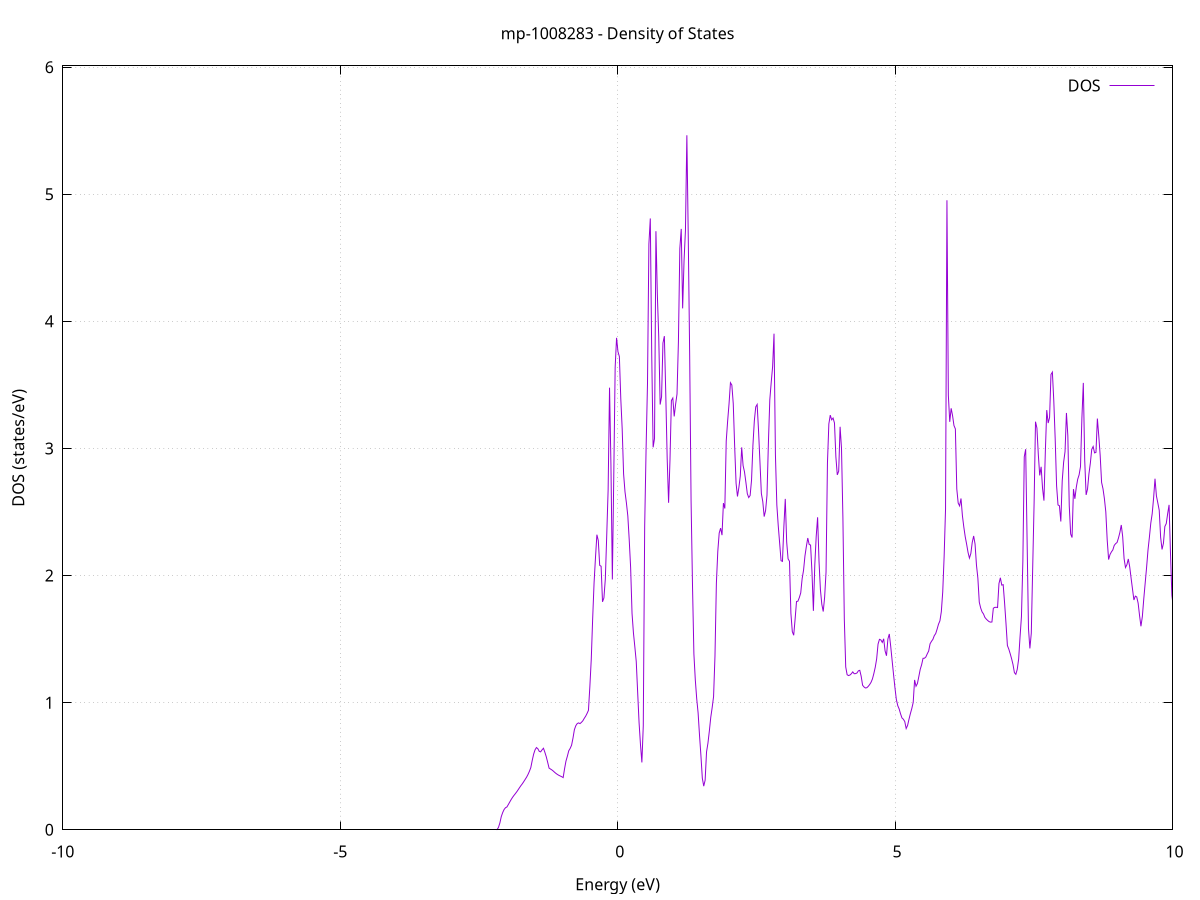 set title 'mp-1008283 - Density of States'
set xlabel 'Energy (eV)'
set ylabel 'DOS (states/eV)'
set grid
set xrange [-10:10]
set yrange [0:6.010]
set xzeroaxis lt -1
set terminal png size 800,600
set output 'mp-1008283_dos_gnuplot.png'
plot '-' using 1:2 with lines title 'DOS'
-31.488400 0.000000
-31.463100 0.000000
-31.437800 0.000000
-31.412400 0.000000
-31.387100 0.000000
-31.361800 0.000000
-31.336400 0.000000
-31.311100 0.000000
-31.285700 0.000000
-31.260400 0.000000
-31.235100 0.000000
-31.209700 0.000000
-31.184400 0.000000
-31.159100 0.000000
-31.133700 0.000000
-31.108400 0.000000
-31.083000 0.000000
-31.057700 0.000000
-31.032400 0.000000
-31.007000 0.000000
-30.981700 0.000000
-30.956400 0.000000
-30.931000 0.000000
-30.905700 0.000000
-30.880300 0.000000
-30.855000 0.000000
-30.829700 0.000000
-30.804300 0.000000
-30.779000 0.000000
-30.753700 0.000000
-30.728300 0.000000
-30.703000 0.000000
-30.677600 0.000000
-30.652300 0.000000
-30.627000 0.000000
-30.601600 0.000000
-30.576300 0.000000
-30.551000 0.000000
-30.525600 0.000000
-30.500300 0.000000
-30.474900 0.000000
-30.449600 0.000000
-30.424300 0.000000
-30.398900 0.000000
-30.373600 0.000000
-30.348300 0.000000
-30.322900 0.000000
-30.297600 0.000000
-30.272200 0.000000
-30.246900 0.000000
-30.221600 0.000000
-30.196200 0.000000
-30.170900 0.000000
-30.145600 0.000000
-30.120200 0.000000
-30.094900 0.000000
-30.069500 0.000000
-30.044200 0.000000
-30.018900 0.000000
-29.993500 0.000000
-29.968200 0.000000
-29.942900 0.000000
-29.917500 0.000000
-29.892200 0.000000
-29.866800 0.000000
-29.841500 0.000000
-29.816200 0.000000
-29.790800 0.000000
-29.765500 0.000000
-29.740200 0.000000
-29.714800 0.000000
-29.689500 0.000000
-29.664100 0.000000
-29.638800 0.000000
-29.613500 0.000000
-29.588100 0.000000
-29.562800 0.000000
-29.537500 0.000000
-29.512100 0.000000
-29.486800 0.000000
-29.461400 0.000000
-29.436100 0.000000
-29.410800 0.000000
-29.385400 0.000000
-29.360100 0.000000
-29.334800 0.000000
-29.309400 0.000000
-29.284100 0.000000
-29.258800 0.000000
-29.233400 0.000000
-29.208100 0.000000
-29.182700 5.782600
-29.157400 37.661200
-29.132100 29.494600
-29.106700 0.000000
-29.081400 0.000000
-29.056100 0.000000
-29.030700 0.000000
-29.005400 0.000000
-28.980000 0.000000
-28.954700 0.000000
-28.929400 0.000000
-28.904000 0.000000
-28.878700 0.000000
-28.853400 0.000000
-28.828000 0.000000
-28.802700 0.000000
-28.777300 0.000000
-28.752000 0.000000
-28.726700 0.000000
-28.701300 0.000000
-28.676000 0.000000
-28.650700 0.000000
-28.625300 0.000000
-28.600000 0.000000
-28.574600 0.000000
-28.549300 0.000000
-28.524000 0.000000
-28.498600 0.000000
-28.473300 0.000000
-28.448000 0.000000
-28.422600 0.000000
-28.397300 0.000000
-28.371900 0.000000
-28.346600 0.000000
-28.321300 0.000000
-28.295900 0.000000
-28.270600 0.000000
-28.245300 0.000000
-28.219900 0.000000
-28.194600 0.000000
-28.169200 0.000000
-28.143900 0.000000
-28.118600 0.000000
-28.093200 0.000000
-28.067900 0.000000
-28.042600 0.000000
-28.017200 0.000000
-27.991900 0.000000
-27.966500 0.000000
-27.941200 0.000000
-27.915900 0.000000
-27.890500 0.000000
-27.865200 0.000000
-27.839900 0.000000
-27.814500 0.000000
-27.789200 0.000000
-27.763800 0.000000
-27.738500 0.000000
-27.713200 0.000000
-27.687800 0.000000
-27.662500 0.000000
-27.637200 0.000000
-27.611800 0.000000
-27.586500 0.000000
-27.561100 0.000000
-27.535800 0.000000
-27.510500 0.000000
-27.485100 0.000000
-27.459800 0.000000
-27.434500 0.000000
-27.409100 0.000000
-27.383800 0.000000
-27.358400 0.000000
-27.333100 0.000000
-27.307800 0.000000
-27.282400 0.000000
-27.257100 0.000000
-27.231800 0.000000
-27.206400 0.000000
-27.181100 0.000000
-27.155700 0.000000
-27.130400 0.000000
-27.105100 0.000000
-27.079700 0.000000
-27.054400 0.000000
-27.029100 0.000000
-27.003700 0.000000
-26.978400 0.000000
-26.953000 0.000000
-26.927700 0.000000
-26.902400 0.000000
-26.877000 0.000000
-26.851700 0.000000
-26.826400 0.000000
-26.801000 0.000000
-26.775700 0.000000
-26.750300 0.000000
-26.725000 0.000000
-26.699700 0.000000
-26.674300 0.000000
-26.649000 0.000000
-26.623700 0.000000
-26.598300 0.000000
-26.573000 0.000000
-26.547700 0.000000
-26.522300 0.000000
-26.497000 0.000000
-26.471600 0.000000
-26.446300 0.000000
-26.421000 0.000000
-26.395600 0.000000
-26.370300 0.000000
-26.345000 0.000000
-26.319600 0.000000
-26.294300 0.000000
-26.268900 0.000000
-26.243600 0.000000
-26.218300 0.000000
-26.192900 0.000000
-26.167600 0.000000
-26.142300 0.000000
-26.116900 0.000000
-26.091600 0.000000
-26.066200 0.000000
-26.040900 0.000000
-26.015600 0.000000
-25.990200 0.000000
-25.964900 0.000000
-25.939600 0.000000
-25.914200 0.000000
-25.888900 0.000000
-25.863500 0.000000
-25.838200 0.000000
-25.812900 0.000000
-25.787500 0.000000
-25.762200 0.000000
-25.736900 0.000000
-25.711500 0.000000
-25.686200 0.000000
-25.660800 0.000000
-25.635500 0.000000
-25.610200 0.000000
-25.584800 0.000000
-25.559500 0.000000
-25.534200 0.000000
-25.508800 0.000000
-25.483500 0.000000
-25.458100 0.000000
-25.432800 0.000000
-25.407500 0.000000
-25.382100 0.000000
-25.356800 0.000000
-25.331500 0.000000
-25.306100 0.000000
-25.280800 0.000000
-25.255400 0.000000
-25.230100 0.000000
-25.204800 0.000000
-25.179400 0.000000
-25.154100 0.000000
-25.128800 0.000000
-25.103400 0.000000
-25.078100 0.000000
-25.052700 0.000000
-25.027400 0.000000
-25.002100 0.000000
-24.976700 0.000000
-24.951400 0.000000
-24.926100 0.000000
-24.900700 0.000000
-24.875400 0.000000
-24.850000 0.000000
-24.824700 0.000000
-24.799400 0.000000
-24.774000 0.000000
-24.748700 0.000000
-24.723400 0.000000
-24.698000 0.000000
-24.672700 0.000000
-24.647300 0.000000
-24.622000 0.000000
-24.596700 0.000000
-24.571300 0.000000
-24.546000 0.000000
-24.520700 0.000000
-24.495300 0.000000
-24.470000 0.000000
-24.444600 0.000000
-24.419300 0.000000
-24.394000 0.000000
-24.368600 0.000000
-24.343300 0.000000
-24.318000 0.000000
-24.292600 0.000000
-24.267300 0.000000
-24.241900 0.000000
-24.216600 0.000000
-24.191300 0.000000
-24.165900 0.000000
-24.140600 0.000000
-24.115300 0.000000
-24.089900 0.000000
-24.064600 0.000000
-24.039300 0.000000
-24.013900 0.000000
-23.988600 0.000000
-23.963200 0.000000
-23.937900 0.000000
-23.912600 0.000000
-23.887200 0.000000
-23.861900 0.000000
-23.836600 0.000000
-23.811200 0.000000
-23.785900 0.000000
-23.760500 0.000000
-23.735200 0.000000
-23.709900 0.000000
-23.684500 0.000000
-23.659200 0.000000
-23.633900 0.000000
-23.608500 0.000000
-23.583200 0.000000
-23.557800 0.000000
-23.532500 0.000000
-23.507200 0.000000
-23.481800 0.000000
-23.456500 0.000000
-23.431200 0.000000
-23.405800 0.000000
-23.380500 0.000000
-23.355100 0.000000
-23.329800 0.000000
-23.304500 0.000000
-23.279100 0.000000
-23.253800 0.000000
-23.228500 0.000000
-23.203100 0.000000
-23.177800 0.000000
-23.152400 0.000000
-23.127100 0.000000
-23.101800 0.000000
-23.076400 0.000000
-23.051100 0.000000
-23.025800 0.000000
-23.000400 0.000000
-22.975100 0.000000
-22.949700 0.000000
-22.924400 0.000000
-22.899100 0.000000
-22.873700 0.000000
-22.848400 0.000000
-22.823100 0.000000
-22.797700 0.000000
-22.772400 0.000000
-22.747000 0.000000
-22.721700 0.000000
-22.696400 0.000000
-22.671000 0.000000
-22.645700 0.000000
-22.620400 0.000000
-22.595000 0.000000
-22.569700 0.000000
-22.544300 0.000000
-22.519000 0.000000
-22.493700 0.000000
-22.468300 0.000000
-22.443000 0.000000
-22.417700 0.000000
-22.392300 0.000000
-22.367000 0.000000
-22.341600 0.000000
-22.316300 0.000000
-22.291000 0.000000
-22.265600 0.000000
-22.240300 0.000000
-22.215000 0.000000
-22.189600 0.000000
-22.164300 0.000000
-22.138900 0.000000
-22.113600 0.000000
-22.088300 0.000000
-22.062900 0.000000
-22.037600 0.000000
-22.012300 0.000000
-21.986900 0.000000
-21.961600 0.000000
-21.936200 0.000000
-21.910900 0.000000
-21.885600 0.000000
-21.860200 0.000000
-21.834900 0.000000
-21.809600 0.000000
-21.784200 0.000000
-21.758900 0.000000
-21.733500 0.000000
-21.708200 0.000000
-21.682900 0.000000
-21.657500 0.000000
-21.632200 0.000000
-21.606900 0.000000
-21.581500 0.000000
-21.556200 0.000000
-21.530900 0.000000
-21.505500 0.000000
-21.480200 0.000000
-21.454800 0.000000
-21.429500 0.000000
-21.404200 0.000000
-21.378800 0.000000
-21.353500 0.000000
-21.328200 0.000000
-21.302800 0.000000
-21.277500 0.000000
-21.252100 0.000000
-21.226800 0.000000
-21.201500 0.000000
-21.176100 0.000000
-21.150800 0.000000
-21.125500 0.000000
-21.100100 0.000000
-21.074800 0.000000
-21.049400 0.000000
-21.024100 0.000000
-20.998800 0.000000
-20.973400 0.000000
-20.948100 0.000000
-20.922800 0.000000
-20.897400 0.000000
-20.872100 0.000000
-20.846700 0.000000
-20.821400 0.000000
-20.796100 0.000000
-20.770700 0.000000
-20.745400 0.000000
-20.720100 0.000000
-20.694700 0.000000
-20.669400 0.000000
-20.644000 0.000000
-20.618700 0.000000
-20.593400 0.000000
-20.568000 0.000000
-20.542700 0.000000
-20.517400 0.000000
-20.492000 0.000000
-20.466700 0.000000
-20.441300 0.000000
-20.416000 0.000000
-20.390700 0.000000
-20.365300 0.000000
-20.340000 0.000000
-20.314700 0.000000
-20.289300 0.000000
-20.264000 0.000000
-20.238600 0.000000
-20.213300 0.000000
-20.188000 0.000000
-20.162600 0.000000
-20.137300 0.000000
-20.112000 0.000000
-20.086600 0.000000
-20.061300 0.000000
-20.035900 0.000000
-20.010600 0.000000
-19.985300 0.000000
-19.959900 0.000000
-19.934600 0.000000
-19.909300 0.000000
-19.883900 0.000000
-19.858600 0.000000
-19.833200 0.000000
-19.807900 0.000000
-19.782600 0.000000
-19.757200 0.000000
-19.731900 0.000000
-19.706600 0.000000
-19.681200 0.000000
-19.655900 0.000000
-19.630500 0.000000
-19.605200 0.000000
-19.579900 0.000000
-19.554500 0.000000
-19.529200 0.000000
-19.503900 0.000000
-19.478500 0.000000
-19.453200 0.000000
-19.427800 0.000000
-19.402500 0.000000
-19.377200 0.000000
-19.351800 0.000000
-19.326500 0.000000
-19.301200 0.000000
-19.275800 0.000000
-19.250500 0.000000
-19.225100 0.000000
-19.199800 0.000000
-19.174500 0.000000
-19.149100 0.000000
-19.123800 0.000000
-19.098500 0.000000
-19.073100 0.000000
-19.047800 0.000000
-19.022400 0.000000
-18.997100 0.000000
-18.971800 0.000000
-18.946400 0.000000
-18.921100 0.000000
-18.895800 0.000000
-18.870400 0.000000
-18.845100 0.000000
-18.819800 0.000000
-18.794400 0.000000
-18.769100 0.000000
-18.743700 0.000000
-18.718400 0.000000
-18.693100 0.000000
-18.667700 0.000000
-18.642400 0.000000
-18.617100 0.000000
-18.591700 0.000000
-18.566400 0.000000
-18.541000 0.000000
-18.515700 0.000000
-18.490400 0.000000
-18.465000 0.000000
-18.439700 0.000000
-18.414400 0.000000
-18.389000 0.000000
-18.363700 0.000000
-18.338300 0.000000
-18.313000 0.000000
-18.287700 0.000000
-18.262300 0.000000
-18.237000 0.000000
-18.211700 0.000000
-18.186300 0.000000
-18.161000 0.000000
-18.135600 0.000000
-18.110300 0.000000
-18.085000 0.000000
-18.059600 0.000000
-18.034300 0.000000
-18.009000 0.000000
-17.983600 0.000000
-17.958300 0.000000
-17.932900 0.000000
-17.907600 0.000000
-17.882300 0.000000
-17.856900 0.000000
-17.831600 0.000000
-17.806300 0.000000
-17.780900 0.000000
-17.755600 0.000000
-17.730200 0.000000
-17.704900 0.000000
-17.679600 0.000000
-17.654200 0.000000
-17.628900 0.000000
-17.603600 0.000000
-17.578200 0.000000
-17.552900 0.000000
-17.527500 0.000000
-17.502200 0.000000
-17.476900 0.000000
-17.451500 0.000000
-17.426200 0.000000
-17.400900 0.000000
-17.375500 0.000000
-17.350200 0.000000
-17.324800 0.000000
-17.299500 0.000000
-17.274200 0.000000
-17.248800 0.000000
-17.223500 0.000000
-17.198200 0.000000
-17.172800 0.000000
-17.147500 0.000000
-17.122100 0.000000
-17.096800 0.000000
-17.071500 0.000000
-17.046100 0.000000
-17.020800 0.000000
-16.995500 0.000000
-16.970100 0.000000
-16.944800 0.000000
-16.919400 0.000000
-16.894100 0.000000
-16.868800 0.000000
-16.843400 0.000000
-16.818100 0.000000
-16.792800 0.000000
-16.767400 0.000000
-16.742100 0.000000
-16.716700 0.000000
-16.691400 0.000000
-16.666100 0.000000
-16.640700 0.000000
-16.615400 0.000000
-16.590100 0.000000
-16.564700 0.000000
-16.539400 0.000000
-16.514000 0.000000
-16.488700 0.000000
-16.463400 0.000000
-16.438000 0.000000
-16.412700 0.000000
-16.387400 0.000000
-16.362000 0.000000
-16.336700 0.000000
-16.311400 0.000000
-16.286000 0.000000
-16.260700 0.000000
-16.235300 0.000000
-16.210000 0.000000
-16.184700 0.000000
-16.159300 0.000000
-16.134000 0.000000
-16.108700 0.000000
-16.083300 0.000000
-16.058000 0.000000
-16.032600 0.000000
-16.007300 0.000000
-15.982000 0.000000
-15.956600 0.000000
-15.931300 0.000000
-15.906000 0.000000
-15.880600 0.000000
-15.855300 0.000000
-15.829900 0.000000
-15.804600 0.000000
-15.779300 0.000000
-15.753900 0.000000
-15.728600 0.000000
-15.703300 0.000000
-15.677900 0.000000
-15.652600 0.000000
-15.627200 0.000000
-15.601900 0.000000
-15.576600 0.000000
-15.551200 0.000000
-15.525900 0.000000
-15.500600 0.000000
-15.475200 0.000000
-15.449900 0.000000
-15.424500 0.000000
-15.399200 0.000000
-15.373900 0.000000
-15.348500 0.000000
-15.323200 0.000000
-15.297900 0.000000
-15.272500 0.000000
-15.247200 0.000000
-15.221800 0.000000
-15.196500 0.000000
-15.171200 0.000000
-15.145800 0.000000
-15.120500 0.000000
-15.095200 0.000000
-15.069800 0.000000
-15.044500 0.000000
-15.019100 0.000000
-14.993800 0.000000
-14.968500 0.000000
-14.943100 0.000000
-14.917800 0.000000
-14.892500 0.000000
-14.867100 0.000000
-14.841800 0.000000
-14.816400 0.000000
-14.791100 0.000000
-14.765800 0.000000
-14.740400 0.000000
-14.715100 0.000000
-14.689800 0.000000
-14.664400 1.839700
-14.639100 4.520300
-14.613700 6.022000
-14.588400 19.723200
-14.563100 16.639700
-14.537700 8.245300
-14.512400 25.877000
-14.487100 14.610700
-14.461700 9.344500
-14.436400 6.365300
-14.411000 6.536300
-14.385700 10.807400
-14.360400 12.614600
-14.335000 14.506600
-14.309700 25.003600
-14.284400 13.295500
-14.259000 21.662600
-14.233700 3.521800
-14.208300 3.274000
-14.183000 3.274100
-14.157700 5.524100
-14.132300 7.723600
-14.107000 4.111100
-14.081700 0.000000
-14.056300 0.000000
-14.031000 0.000000
-14.005600 0.000000
-13.980300 0.000000
-13.955000 0.000000
-13.929600 0.000000
-13.904300 0.000000
-13.879000 0.000000
-13.853600 0.000000
-13.828300 0.000000
-13.802900 0.000000
-13.777600 0.000000
-13.752300 0.000000
-13.726900 0.000000
-13.701600 0.000000
-13.676300 0.000000
-13.650900 0.000000
-13.625600 0.000000
-13.600300 0.000000
-13.574900 0.000000
-13.549600 0.000000
-13.524200 0.000000
-13.498900 0.000000
-13.473600 0.000000
-13.448200 0.000000
-13.422900 0.000000
-13.397600 0.000000
-13.372200 0.000000
-13.346900 0.000000
-13.321500 0.000000
-13.296200 0.000000
-13.270900 0.000000
-13.245500 0.000000
-13.220200 0.000000
-13.194900 0.000000
-13.169500 0.000000
-13.144200 0.000000
-13.118800 0.000000
-13.093500 0.000000
-13.068200 0.000000
-13.042800 0.000000
-13.017500 0.000000
-12.992200 0.000000
-12.966800 0.000000
-12.941500 0.000000
-12.916100 0.000000
-12.890800 0.000000
-12.865500 0.000000
-12.840100 0.000000
-12.814800 0.000000
-12.789500 0.000000
-12.764100 0.000000
-12.738800 0.000000
-12.713400 0.000000
-12.688100 0.000000
-12.662800 0.000000
-12.637400 0.000000
-12.612100 0.000000
-12.586800 0.000000
-12.561400 0.000000
-12.536100 0.000000
-12.510700 0.000000
-12.485400 0.000000
-12.460100 0.000000
-12.434700 0.000000
-12.409400 0.000000
-12.384100 0.000000
-12.358700 0.000000
-12.333400 0.000000
-12.308000 0.000000
-12.282700 0.000000
-12.257400 0.000000
-12.232000 0.000000
-12.206700 0.000000
-12.181400 0.000000
-12.156000 0.000000
-12.130700 0.000000
-12.105300 0.000000
-12.080000 0.000000
-12.054700 0.000000
-12.029300 0.000000
-12.004000 0.000000
-11.978700 0.000000
-11.953300 0.000000
-11.928000 0.000000
-11.902600 0.000000
-11.877300 0.000000
-11.852000 0.000000
-11.826600 0.000000
-11.801300 0.000000
-11.776000 0.000000
-11.750600 0.000000
-11.725300 0.000000
-11.699900 0.000000
-11.674600 0.000000
-11.649300 0.000000
-11.623900 0.000000
-11.598600 0.000000
-11.573300 0.000000
-11.547900 0.000000
-11.522600 0.000000
-11.497200 0.000000
-11.471900 0.000000
-11.446600 0.000000
-11.421200 0.000000
-11.395900 0.000000
-11.370600 0.000000
-11.345200 0.000000
-11.319900 0.000000
-11.294500 0.000000
-11.269200 0.000000
-11.243900 0.000000
-11.218500 0.000000
-11.193200 0.000000
-11.167900 0.000000
-11.142500 0.000000
-11.117200 0.000000
-11.091900 0.000000
-11.066500 0.000000
-11.041200 0.000000
-11.015800 0.000000
-10.990500 0.000000
-10.965200 0.000000
-10.939800 0.000000
-10.914500 0.000000
-10.889200 0.000000
-10.863800 0.000000
-10.838500 0.000000
-10.813100 0.000000
-10.787800 0.000000
-10.762500 0.000000
-10.737100 0.000000
-10.711800 0.000000
-10.686500 0.000000
-10.661100 0.000000
-10.635800 0.000000
-10.610400 0.000000
-10.585100 0.000000
-10.559800 0.000000
-10.534400 0.000000
-10.509100 0.000000
-10.483800 0.000000
-10.458400 0.000000
-10.433100 0.000000
-10.407700 0.000000
-10.382400 0.000000
-10.357100 0.000000
-10.331700 0.000000
-10.306400 0.000000
-10.281100 0.000000
-10.255700 0.000000
-10.230400 0.000000
-10.205000 0.000000
-10.179700 0.000000
-10.154400 0.000000
-10.129000 0.000000
-10.103700 0.000000
-10.078400 0.000000
-10.053000 0.000000
-10.027700 0.000000
-10.002300 0.000000
-9.977000 0.000000
-9.951700 0.000000
-9.926300 0.000000
-9.901000 0.000000
-9.875700 0.000000
-9.850300 0.000000
-9.825000 0.000000
-9.799600 0.000000
-9.774300 0.000000
-9.749000 0.000000
-9.723600 0.000000
-9.698300 0.000000
-9.673000 0.000000
-9.647600 0.000000
-9.622300 0.000000
-9.596900 0.000000
-9.571600 0.000000
-9.546300 0.000000
-9.520900 0.000000
-9.495600 0.000000
-9.470300 0.000000
-9.444900 0.000000
-9.419600 0.000000
-9.394200 0.000000
-9.368900 0.000000
-9.343600 0.000000
-9.318200 0.000000
-9.292900 0.000000
-9.267600 0.000000
-9.242200 0.000000
-9.216900 0.000000
-9.191500 0.000000
-9.166200 0.000000
-9.140900 0.000000
-9.115500 0.000000
-9.090200 0.000000
-9.064900 0.000000
-9.039500 0.000000
-9.014200 0.000000
-8.988800 0.000000
-8.963500 0.000000
-8.938200 0.000000
-8.912800 0.000000
-8.887500 0.000000
-8.862200 0.000000
-8.836800 0.000000
-8.811500 0.000000
-8.786100 0.000000
-8.760800 0.000000
-8.735500 0.000000
-8.710100 0.000000
-8.684800 0.000000
-8.659500 0.000000
-8.634100 0.000000
-8.608800 0.000000
-8.583500 0.000000
-8.558100 0.000000
-8.532800 0.000000
-8.507400 0.000000
-8.482100 0.000000
-8.456800 0.000000
-8.431400 0.000000
-8.406100 0.000000
-8.380800 0.000000
-8.355400 0.000000
-8.330100 0.000000
-8.304700 0.000000
-8.279400 0.000000
-8.254100 0.000000
-8.228700 0.000000
-8.203400 0.000000
-8.178100 0.000000
-8.152700 0.000000
-8.127400 0.000000
-8.102000 0.000000
-8.076700 0.000000
-8.051400 0.000000
-8.026000 0.000000
-8.000700 0.000000
-7.975400 0.000000
-7.950000 0.000000
-7.924700 0.000000
-7.899300 0.000000
-7.874000 0.000000
-7.848700 0.000000
-7.823300 0.000000
-7.798000 0.000000
-7.772700 0.000000
-7.747300 0.000000
-7.722000 0.000000
-7.696600 0.000000
-7.671300 0.000000
-7.646000 0.000000
-7.620600 0.000000
-7.595300 0.000000
-7.570000 0.000000
-7.544600 0.000000
-7.519300 0.000000
-7.493900 0.000000
-7.468600 0.000000
-7.443300 0.000000
-7.417900 0.000000
-7.392600 0.000000
-7.367300 0.000000
-7.341900 0.000000
-7.316600 0.000000
-7.291200 0.000000
-7.265900 0.000000
-7.240600 0.000000
-7.215200 0.000000
-7.189900 0.000000
-7.164600 0.000000
-7.139200 0.000000
-7.113900 0.000000
-7.088500 0.000000
-7.063200 0.000000
-7.037900 0.000000
-7.012500 0.000000
-6.987200 0.000000
-6.961900 0.000000
-6.936500 0.000000
-6.911200 0.000000
-6.885800 0.000000
-6.860500 0.000000
-6.835200 0.000000
-6.809800 0.000000
-6.784500 0.000000
-6.759200 0.000000
-6.733800 0.000000
-6.708500 0.000000
-6.683100 0.000000
-6.657800 0.000000
-6.632500 0.000000
-6.607100 0.000000
-6.581800 0.000000
-6.556500 0.000000
-6.531100 0.000000
-6.505800 0.000000
-6.480400 0.000000
-6.455100 0.000000
-6.429800 0.000000
-6.404400 0.000000
-6.379100 0.000000
-6.353800 0.000000
-6.328400 0.000000
-6.303100 0.000000
-6.277700 0.000000
-6.252400 0.000000
-6.227100 0.000000
-6.201700 0.000000
-6.176400 0.000000
-6.151100 0.000000
-6.125700 0.000000
-6.100400 0.000000
-6.075000 0.000000
-6.049700 0.000000
-6.024400 0.000000
-5.999000 0.000000
-5.973700 0.000000
-5.948400 0.000000
-5.923000 0.000000
-5.897700 0.000000
-5.872400 0.000000
-5.847000 0.000000
-5.821700 0.000000
-5.796300 0.000000
-5.771000 0.000000
-5.745700 0.000000
-5.720300 0.000000
-5.695000 0.000000
-5.669700 0.000000
-5.644300 0.000000
-5.619000 0.000000
-5.593600 0.000000
-5.568300 0.000000
-5.543000 0.000000
-5.517600 0.000000
-5.492300 0.000000
-5.467000 0.000000
-5.441600 0.000000
-5.416300 0.000000
-5.390900 0.000000
-5.365600 0.000000
-5.340300 0.000000
-5.314900 0.000000
-5.289600 0.000000
-5.264300 0.000000
-5.238900 0.000000
-5.213600 0.000000
-5.188200 0.000000
-5.162900 0.000000
-5.137600 0.000000
-5.112200 0.000000
-5.086900 0.000000
-5.061600 0.000000
-5.036200 0.000000
-5.010900 0.000000
-4.985500 0.000000
-4.960200 0.000000
-4.934900 0.000000
-4.909500 0.000000
-4.884200 0.000000
-4.858900 0.000000
-4.833500 0.000000
-4.808200 0.000000
-4.782800 0.000000
-4.757500 0.000000
-4.732200 0.000000
-4.706800 0.000000
-4.681500 0.000000
-4.656200 0.000000
-4.630800 0.000000
-4.605500 0.000000
-4.580100 0.000000
-4.554800 0.000000
-4.529500 0.000000
-4.504100 0.000000
-4.478800 0.000000
-4.453500 0.000000
-4.428100 0.000000
-4.402800 0.000000
-4.377400 0.000000
-4.352100 0.000000
-4.326800 0.000000
-4.301400 0.000000
-4.276100 0.000000
-4.250800 0.000000
-4.225400 0.000000
-4.200100 0.000000
-4.174700 0.000000
-4.149400 0.000000
-4.124100 0.000000
-4.098700 0.000000
-4.073400 0.000000
-4.048100 0.000000
-4.022700 0.000000
-3.997400 0.000000
-3.972000 0.000000
-3.946700 0.000000
-3.921400 0.000000
-3.896000 0.000000
-3.870700 0.000000
-3.845400 0.000000
-3.820000 0.000000
-3.794700 0.000000
-3.769300 0.000000
-3.744000 0.000000
-3.718700 0.000000
-3.693300 0.000000
-3.668000 0.000000
-3.642700 0.000000
-3.617300 0.000000
-3.592000 0.000000
-3.566600 0.000000
-3.541300 0.000000
-3.516000 0.000000
-3.490600 0.000000
-3.465300 0.000000
-3.440000 0.000000
-3.414600 0.000000
-3.389300 0.000000
-3.364000 0.000000
-3.338600 0.000000
-3.313300 0.000000
-3.287900 0.000000
-3.262600 0.000000
-3.237300 0.000000
-3.211900 0.000000
-3.186600 0.000000
-3.161300 0.000000
-3.135900 0.000000
-3.110600 0.000000
-3.085200 0.000000
-3.059900 0.000000
-3.034600 0.000000
-3.009200 0.000000
-2.983900 0.000000
-2.958600 0.000000
-2.933200 0.000000
-2.907900 0.000000
-2.882500 0.000000
-2.857200 0.000000
-2.831900 0.000000
-2.806500 0.000000
-2.781200 0.000000
-2.755900 0.000000
-2.730500 0.000000
-2.705200 0.000000
-2.679800 0.000000
-2.654500 0.000000
-2.629200 0.000000
-2.603800 0.000000
-2.578500 0.000000
-2.553200 0.000000
-2.527800 0.000000
-2.502500 0.000000
-2.477100 0.000000
-2.451800 0.000000
-2.426500 0.000000
-2.401100 0.000000
-2.375800 0.000000
-2.350500 0.000000
-2.325100 0.000000
-2.299800 0.000000
-2.274400 0.000000
-2.249100 0.000000
-2.223800 0.000000
-2.198400 0.000000
-2.173100 0.001700
-2.147800 0.018600
-2.122400 0.053800
-2.097100 0.103900
-2.071700 0.135500
-2.046400 0.159400
-2.021100 0.173500
-1.995700 0.179400
-1.970400 0.198400
-1.945100 0.218100
-1.919700 0.237600
-1.894400 0.255000
-1.869000 0.270300
-1.843700 0.284200
-1.818400 0.298800
-1.793000 0.315100
-1.767700 0.331800
-1.742400 0.347900
-1.717000 0.362400
-1.691700 0.379200
-1.666300 0.396500
-1.641000 0.414100
-1.615700 0.435100
-1.590300 0.460100
-1.565000 0.489100
-1.539700 0.544900
-1.514300 0.594500
-1.489000 0.628500
-1.463600 0.647000
-1.438300 0.637800
-1.413000 0.617100
-1.387600 0.613000
-1.362300 0.629000
-1.337000 0.641400
-1.311600 0.609600
-1.286300 0.574300
-1.260900 0.530500
-1.235600 0.484800
-1.210300 0.478000
-1.184900 0.470700
-1.159600 0.461900
-1.134300 0.451600
-1.108900 0.442500
-1.083600 0.434700
-1.058200 0.428100
-1.032900 0.422700
-1.007600 0.417400
-0.982200 0.410600
-0.956900 0.479400
-0.931600 0.539800
-0.906200 0.578500
-0.880900 0.621800
-0.855500 0.640400
-0.830200 0.665400
-0.804900 0.720600
-0.779500 0.787600
-0.754200 0.818600
-0.728900 0.835400
-0.703500 0.840900
-0.678200 0.835300
-0.652900 0.845100
-0.627500 0.857200
-0.602200 0.876300
-0.576800 0.893400
-0.551500 0.915000
-0.526200 0.939600
-0.500800 1.126500
-0.475500 1.341900
-0.450200 1.661500
-0.424800 1.943000
-0.399500 2.140500
-0.374100 2.321600
-0.348800 2.275700
-0.323500 2.080300
-0.298100 2.073400
-0.272800 1.793400
-0.247500 1.824400
-0.222100 1.972200
-0.196800 2.315900
-0.171400 2.674800
-0.146100 3.478200
-0.120800 2.869800
-0.095400 1.969400
-0.070100 2.774200
-0.044800 3.637900
-0.019400 3.870500
0.005900 3.761200
0.031300 3.722900
0.056600 3.391000
0.081900 3.153900
0.107300 2.799300
0.132600 2.658800
0.157900 2.571800
0.183300 2.468900
0.208600 2.281800
0.234000 2.064000
0.259300 1.702200
0.284600 1.549000
0.310000 1.439000
0.335300 1.323600
0.360600 1.083000
0.386000 0.844200
0.411300 0.671100
0.436700 0.529700
0.462000 0.817500
0.487300 2.389200
0.512700 3.000000
0.538000 3.511500
0.563300 4.608800
0.588700 4.809600
0.614000 3.744800
0.639400 3.009000
0.664700 3.078600
0.690000 4.709400
0.715400 4.211600
0.740700 3.878400
0.766000 3.345600
0.791400 3.406500
0.816700 3.829900
0.842100 3.883800
0.867400 3.428000
0.892700 2.922100
0.918100 2.572800
0.943400 2.908800
0.968700 3.377000
0.994100 3.396700
1.019400 3.252100
1.044800 3.348100
1.070100 3.428500
1.095400 3.841900
1.120800 4.573300
1.146100 4.727600
1.171400 4.101900
1.196800 4.477200
1.222100 4.715300
1.247500 5.463900
1.272800 4.661900
1.298100 3.732600
1.323500 2.587400
1.348800 1.930000
1.374100 1.383900
1.399500 1.180100
1.424800 1.031800
1.450200 0.919500
1.475500 0.743500
1.500800 0.584600
1.526200 0.405800
1.551500 0.343200
1.576800 0.390100
1.602200 0.612800
1.627500 0.681800
1.652900 0.777500
1.678200 0.884900
1.703500 0.960700
1.728900 1.048100
1.754200 1.367500
1.779500 1.939800
1.804900 2.190100
1.830200 2.334300
1.855500 2.373100
1.880900 2.318100
1.906200 2.570100
1.931600 2.527900
1.956900 3.057300
1.982200 3.214300
2.007600 3.351400
2.032900 3.517300
2.058200 3.499000
2.083600 3.352900
2.108900 3.018300
2.134300 2.726400
2.159600 2.622200
2.184900 2.692800
2.210300 2.782800
2.235600 3.008400
2.260900 2.865400
2.286300 2.815400
2.311600 2.733400
2.337000 2.644100
2.362300 2.613700
2.387600 2.629800
2.413000 2.750400
2.438300 3.025800
2.463600 3.218000
2.489000 3.327400
2.514300 3.346400
2.539700 3.137000
2.565000 2.891100
2.590300 2.645300
2.615700 2.582200
2.641000 2.464000
2.666300 2.511800
2.691700 2.632600
2.717000 3.042700
2.742400 3.383400
2.767700 3.519800
2.793000 3.644000
2.818400 3.903200
2.843700 2.949800
2.869000 2.555700
2.894400 2.392400
2.919700 2.255700
2.945100 2.116900
2.970400 2.111700
2.995700 2.384500
3.021100 2.603400
3.046400 2.263800
3.071700 2.131700
3.097100 2.112300
3.122400 1.703300
3.147800 1.559400
3.173100 1.530300
3.198400 1.657200
3.223800 1.795800
3.249100 1.798400
3.274400 1.827000
3.299800 1.863700
3.325100 1.975600
3.350500 2.041700
3.375800 2.154300
3.401100 2.229000
3.426500 2.295400
3.451800 2.244600
3.477100 2.240200
3.502500 2.025800
3.527800 1.722300
3.553200 2.085000
3.578500 2.307400
3.603800 2.458400
3.629200 2.112300
3.654500 1.888900
3.679800 1.774100
3.705200 1.717100
3.730500 1.829700
3.755900 2.028100
3.781200 2.885400
3.806500 3.192900
3.831900 3.262400
3.857200 3.225400
3.882500 3.239100
3.907900 3.200400
3.933200 2.934100
3.958600 2.792100
3.983900 2.820900
4.009200 3.170500
4.034600 3.000000
4.059900 2.452500
4.085200 1.658400
4.110600 1.281300
4.135900 1.219700
4.161300 1.213300
4.186600 1.217300
4.211900 1.227600
4.237300 1.242300
4.262600 1.228000
4.287900 1.228300
4.313300 1.233800
4.338600 1.250500
4.363900 1.254500
4.389300 1.207500
4.414600 1.137200
4.440000 1.123800
4.465300 1.115600
4.490600 1.117600
4.516000 1.128200
4.541300 1.142200
4.566600 1.160000
4.592000 1.186400
4.617300 1.228800
4.642700 1.278600
4.668000 1.344500
4.693300 1.461000
4.718700 1.498300
4.744000 1.493800
4.769300 1.473900
4.794700 1.502600
4.820000 1.407300
4.845400 1.369200
4.870700 1.501100
4.896000 1.540600
4.921400 1.442800
4.946700 1.332500
4.972000 1.223800
4.997400 1.119100
5.022700 1.025600
5.048100 0.977200
5.073400 0.950700
5.098700 0.912200
5.124100 0.880000
5.149400 0.869700
5.174700 0.851600
5.200100 0.796500
5.225400 0.820600
5.250800 0.869500
5.276100 0.914100
5.301400 0.953500
5.326800 1.001700
5.352100 1.179000
5.377400 1.129300
5.402800 1.150700
5.428100 1.205500
5.453500 1.262500
5.478800 1.298700
5.504100 1.349100
5.529500 1.349500
5.554800 1.359500
5.580100 1.384200
5.605500 1.406300
5.630800 1.463300
5.656200 1.482600
5.681500 1.497800
5.706800 1.527300
5.732200 1.543500
5.757500 1.578400
5.782800 1.617600
5.808200 1.643600
5.833500 1.715600
5.858900 1.871100
5.884200 2.149800
5.909500 2.522800
5.934900 4.952400
5.960200 3.418600
5.985500 3.209300
6.010900 3.315900
6.036200 3.257900
6.061600 3.180100
6.086900 3.153800
6.112200 2.681500
6.137600 2.570000
6.162900 2.548100
6.188200 2.606400
6.213600 2.471500
6.238900 2.381800
6.264300 2.305700
6.289600 2.247000
6.314900 2.182900
6.340300 2.137400
6.365600 2.173700
6.390900 2.261400
6.416300 2.311500
6.441600 2.248100
6.467000 2.082000
6.492300 1.978900
6.517600 1.790600
6.543000 1.744700
6.568300 1.714000
6.593600 1.698000
6.619000 1.670800
6.644300 1.657400
6.669700 1.646500
6.695000 1.637500
6.720300 1.633500
6.745700 1.634800
6.771000 1.743200
6.796300 1.749600
6.821700 1.750700
6.847000 1.748400
6.872400 1.937200
6.897700 1.982700
6.923000 1.925000
6.948400 1.928500
6.973700 1.785500
6.999000 1.623900
7.024400 1.449400
7.049700 1.421400
7.075000 1.385000
7.100400 1.345400
7.125700 1.299400
7.151100 1.235800
7.176400 1.223100
7.201700 1.261500
7.227100 1.342900
7.252400 1.518000
7.277700 1.677700
7.303100 2.112400
7.328400 2.934700
7.353800 2.994300
7.379100 2.286500
7.404400 1.582900
7.429800 1.426600
7.455100 1.546500
7.480400 2.062900
7.505800 2.573800
7.531100 3.210500
7.556500 3.160700
7.581800 2.951100
7.607100 2.788000
7.632500 2.855800
7.657800 2.687700
7.683100 2.589500
7.708500 2.978500
7.733800 3.301800
7.759200 3.199900
7.784500 3.242900
7.809800 3.581500
7.835200 3.600700
7.860500 3.374800
7.885800 3.074600
7.911200 2.705100
7.936500 2.555600
7.961900 2.549300
7.987200 2.425200
8.012500 2.745600
8.037900 2.891200
8.063200 2.975300
8.088500 3.279300
8.113900 3.098800
8.139200 2.549900
8.164600 2.326800
8.189900 2.299200
8.215200 2.680100
8.240600 2.604100
8.265900 2.694300
8.291200 2.757200
8.316600 2.792000
8.341900 2.857000
8.367300 3.241400
8.392600 3.515900
8.417900 2.906600
8.443300 2.634600
8.468600 2.680300
8.493900 2.799900
8.519300 2.884100
8.544600 2.993200
8.570000 3.015600
8.595300 2.965200
8.620600 2.969100
8.646000 3.235200
8.671300 3.098900
8.696600 2.945100
8.722000 2.732800
8.747300 2.683100
8.772700 2.605200
8.798000 2.501300
8.823300 2.279000
8.848700 2.126000
8.874000 2.165700
8.899300 2.186300
8.924700 2.201800
8.950000 2.237400
8.975400 2.251300
9.000700 2.260200
9.026000 2.295100
9.051400 2.338700
9.076700 2.398000
9.102000 2.307000
9.127400 2.133900
9.152700 2.063200
9.178100 2.085100
9.203400 2.130700
9.228700 2.068900
9.254100 1.978900
9.279400 1.892900
9.304700 1.807800
9.330100 1.838200
9.355400 1.831900
9.380800 1.782600
9.406100 1.686300
9.431400 1.601100
9.456800 1.678200
9.482100 1.815500
9.507400 1.939500
9.532800 2.062300
9.558100 2.198700
9.583400 2.300700
9.608800 2.412500
9.634100 2.487000
9.659500 2.610400
9.684800 2.761800
9.710100 2.626900
9.735500 2.571400
9.760800 2.513300
9.786100 2.301500
9.811500 2.205300
9.836800 2.254700
9.862200 2.386300
9.887500 2.408900
9.912800 2.486400
9.938200 2.556200
9.963500 2.178800
9.988800 1.843900
10.014200 1.753600
10.039500 1.715800
10.064900 1.764800
10.090200 1.855100
10.115500 1.960900
10.140900 2.157500
10.166200 2.383000
10.191500 2.606000
10.216900 2.862500
10.242200 3.183100
10.267600 3.293900
10.292900 3.260200
10.318200 3.179400
10.343600 3.097000
10.368900 2.995700
10.394200 2.978000
10.419600 2.804700
10.444900 2.622100
10.470300 2.441000
10.495600 2.506300
10.520900 2.571000
10.546300 2.885500
10.571600 2.938500
10.596900 3.128300
10.622300 3.234100
10.647600 3.237800
10.673000 3.151300
10.698300 2.745500
10.723600 2.372300
10.749000 2.244900
10.774300 2.204500
10.799600 2.198100
10.825000 2.185600
10.850300 2.183000
10.875700 2.177800
10.901000 2.218700
10.926300 2.101600
10.951700 1.875100
10.977000 1.896100
11.002300 2.027300
11.027700 2.185400
11.053000 2.695000
11.078400 2.435200
11.103700 2.411600
11.129000 2.365500
11.154400 2.214800
11.179700 1.997400
11.205000 1.904100
11.230400 1.996500
11.255700 2.203100
11.281100 2.908100
11.306400 2.984300
11.331700 2.755200
11.357100 2.298500
11.382400 1.928600
11.407700 1.677700
11.433100 1.585500
11.458400 1.389900
11.483800 1.425000
11.509100 1.501700
11.534400 1.648100
11.559800 1.885800
11.585100 2.199800
11.610400 2.586800
11.635800 2.949700
11.661100 3.277300
11.686500 3.089900
11.711800 2.961500
11.737100 2.899000
11.762500 2.921200
11.787800 2.779000
11.813100 2.986000
11.838500 3.091000
11.863800 3.068400
11.889200 2.962300
11.914500 2.727800
11.939800 2.531000
11.965200 2.447300
11.990500 2.358000
12.015800 2.345700
12.041200 2.343300
12.066500 2.359300
12.091900 2.399600
12.117200 2.790300
12.142500 2.520200
12.167900 2.606100
12.193200 2.616200
12.218500 2.705900
12.243900 2.635800
12.269200 2.702300
12.294500 2.724100
12.319900 2.751500
12.345200 2.844500
12.370600 2.874000
12.395900 2.873400
12.421200 2.922700
12.446600 2.707000
12.471900 2.346900
12.497200 2.266800
12.522600 2.187900
12.547900 2.407500
12.573300 2.746300
12.598600 3.035800
12.623900 3.367100
12.649300 3.694500
12.674600 3.755600
12.699900 3.330600
12.725300 3.136900
12.750600 2.908000
12.776000 3.035700
12.801300 3.169200
12.826600 3.153800
12.852000 2.702900
12.877300 2.086600
12.902600 2.016400
12.928000 2.235700
12.953300 2.820400
12.978700 3.203300
13.004000 3.425500
13.029300 2.669200
13.054700 2.484300
13.080000 2.731900
13.105300 2.487200
13.130700 2.485100
13.156000 2.524000
13.181400 2.614300
13.206700 2.788500
13.232000 2.690900
13.257400 2.541600
13.282700 2.435900
13.308000 2.291500
13.333400 1.988500
13.358700 2.273700
13.384100 2.266600
13.409400 2.332400
13.434700 2.391900
13.460100 2.479700
13.485400 2.572700
13.510700 2.716200
13.536100 2.764700
13.561400 2.807900
13.586800 2.837000
13.612100 2.859600
13.637400 3.092500
13.662800 3.258400
13.688100 3.431600
13.713400 3.561100
13.738800 3.489400
13.764100 3.595300
13.789500 3.475900
13.814800 3.312300
13.840100 3.082600
13.865500 2.876900
13.890800 2.675400
13.916100 2.610600
13.941500 3.105600
13.966800 3.289800
13.992200 2.738600
14.017500 2.436700
14.042800 2.408900
14.068200 2.478100
14.093500 2.562500
14.118800 2.738000
14.144200 2.971800
14.169500 2.992800
14.194900 2.958000
14.220200 2.872800
14.245500 2.922700
14.270900 3.208200
14.296200 3.085900
14.321500 2.827700
14.346900 2.891700
14.372200 3.107300
14.397600 3.170900
14.422900 3.813800
14.448200 3.215400
14.473600 3.118600
14.498900 2.808600
14.524200 2.509000
14.549600 2.400900
14.574900 2.387900
14.600300 2.633600
14.625600 2.819800
14.650900 2.733000
14.676300 2.494000
14.701600 2.358500
14.726900 2.591000
14.752300 2.684900
14.777600 2.372400
14.802900 2.513100
14.828300 2.622600
14.853600 2.706100
14.879000 3.226300
14.904300 3.574500
14.929600 3.586900
14.955000 3.700300
14.980300 3.616500
15.005600 3.066000
15.031000 2.930300
15.056300 3.010900
15.081700 3.067100
15.107000 3.119900
15.132300 3.177800
15.157700 3.286800
15.183000 3.393900
15.208300 3.458700
15.233700 3.452000
15.259000 3.332400
15.284400 3.054500
15.309700 2.743500
15.335000 2.399300
15.360400 2.309200
15.385700 2.151200
15.411000 1.937800
15.436400 1.893400
15.461700 1.827400
15.487100 1.817300
15.512400 1.818200
15.537700 1.970500
15.563100 2.013900
15.588400 2.052700
15.613700 2.011700
15.639100 1.844800
15.664400 1.684400
15.689800 1.517100
15.715100 1.361200
15.740400 1.220600
15.765800 1.088300
15.791100 0.961800
15.816400 0.848900
15.841800 0.751300
15.867100 0.631300
15.892500 0.578900
15.917800 0.532600
15.943100 0.486500
15.968500 0.434300
15.993800 0.374500
16.019100 0.294600
16.044500 0.229200
16.069800 0.157900
16.095200 0.093000
16.120500 0.059900
16.145800 0.034500
16.171200 0.016000
16.196500 0.004500
16.221800 0.000100
16.247200 0.000000
16.272500 0.000000
16.297900 0.000000
16.323200 0.000000
16.348500 0.000000
16.373900 0.000000
16.399200 0.000000
16.424500 0.000000
16.449900 0.000000
16.475200 0.000000
16.500600 0.000000
16.525900 0.000000
16.551200 0.000000
16.576600 0.000000
16.601900 0.000000
16.627200 0.000000
16.652600 0.000000
16.677900 0.000000
16.703300 0.000000
16.728600 0.000000
16.753900 0.000000
16.779300 0.000000
16.804600 0.000000
16.829900 0.000000
16.855300 0.000000
16.880600 0.000000
16.906000 0.000000
16.931300 0.000000
16.956600 0.000000
16.982000 0.000000
17.007300 0.000000
17.032600 0.000000
17.058000 0.000000
17.083300 0.000000
17.108700 0.000000
17.134000 0.000000
17.159300 0.000000
17.184700 0.000000
17.210000 0.000000
17.235300 0.000000
17.260700 0.000000
17.286000 0.000000
17.311300 0.000000
17.336700 0.000000
17.362000 0.000000
17.387400 0.000000
17.412700 0.000000
17.438000 0.000000
17.463400 0.000000
17.488700 0.000000
17.514000 0.000000
17.539400 0.000000
17.564700 0.000000
17.590100 0.000000
17.615400 0.000000
17.640700 0.000000
17.666100 0.000000
17.691400 0.000000
17.716700 0.000000
17.742100 0.000000
17.767400 0.000000
17.792800 0.000000
17.818100 0.000000
17.843400 0.000000
17.868800 0.000000
17.894100 0.000000
17.919400 0.000000
17.944800 0.000000
17.970100 0.000000
17.995500 0.000000
18.020800 0.000000
18.046100 0.000000
18.071500 0.000000
18.096800 0.000000
18.122100 0.000000
18.147500 0.000000
18.172800 0.000000
18.198200 0.000000
18.223500 0.000000
18.248800 0.000000
18.274200 0.000000
18.299500 0.000000
18.324800 0.000000
18.350200 0.000000
18.375500 0.000000
18.400900 0.000000
18.426200 0.000000
18.451500 0.000000
18.476900 0.000000
18.502200 0.000000
18.527500 0.000000
18.552900 0.000000
18.578200 0.000000
18.603600 0.000000
18.628900 0.000000
18.654200 0.000000
18.679600 0.000000
18.704900 0.000000
18.730200 0.000000
18.755600 0.000000
18.780900 0.000000
18.806300 0.000000
18.831600 0.000000
18.856900 0.000000
18.882300 0.000000
18.907600 0.000000
18.932900 0.000000
18.958300 0.000000
18.983600 0.000000
19.009000 0.000000
19.034300 0.000000
19.059600 0.000000
19.085000 0.000000
19.110300 0.000000
19.135600 0.000000
19.161000 0.000000
19.186300 0.000000
e
